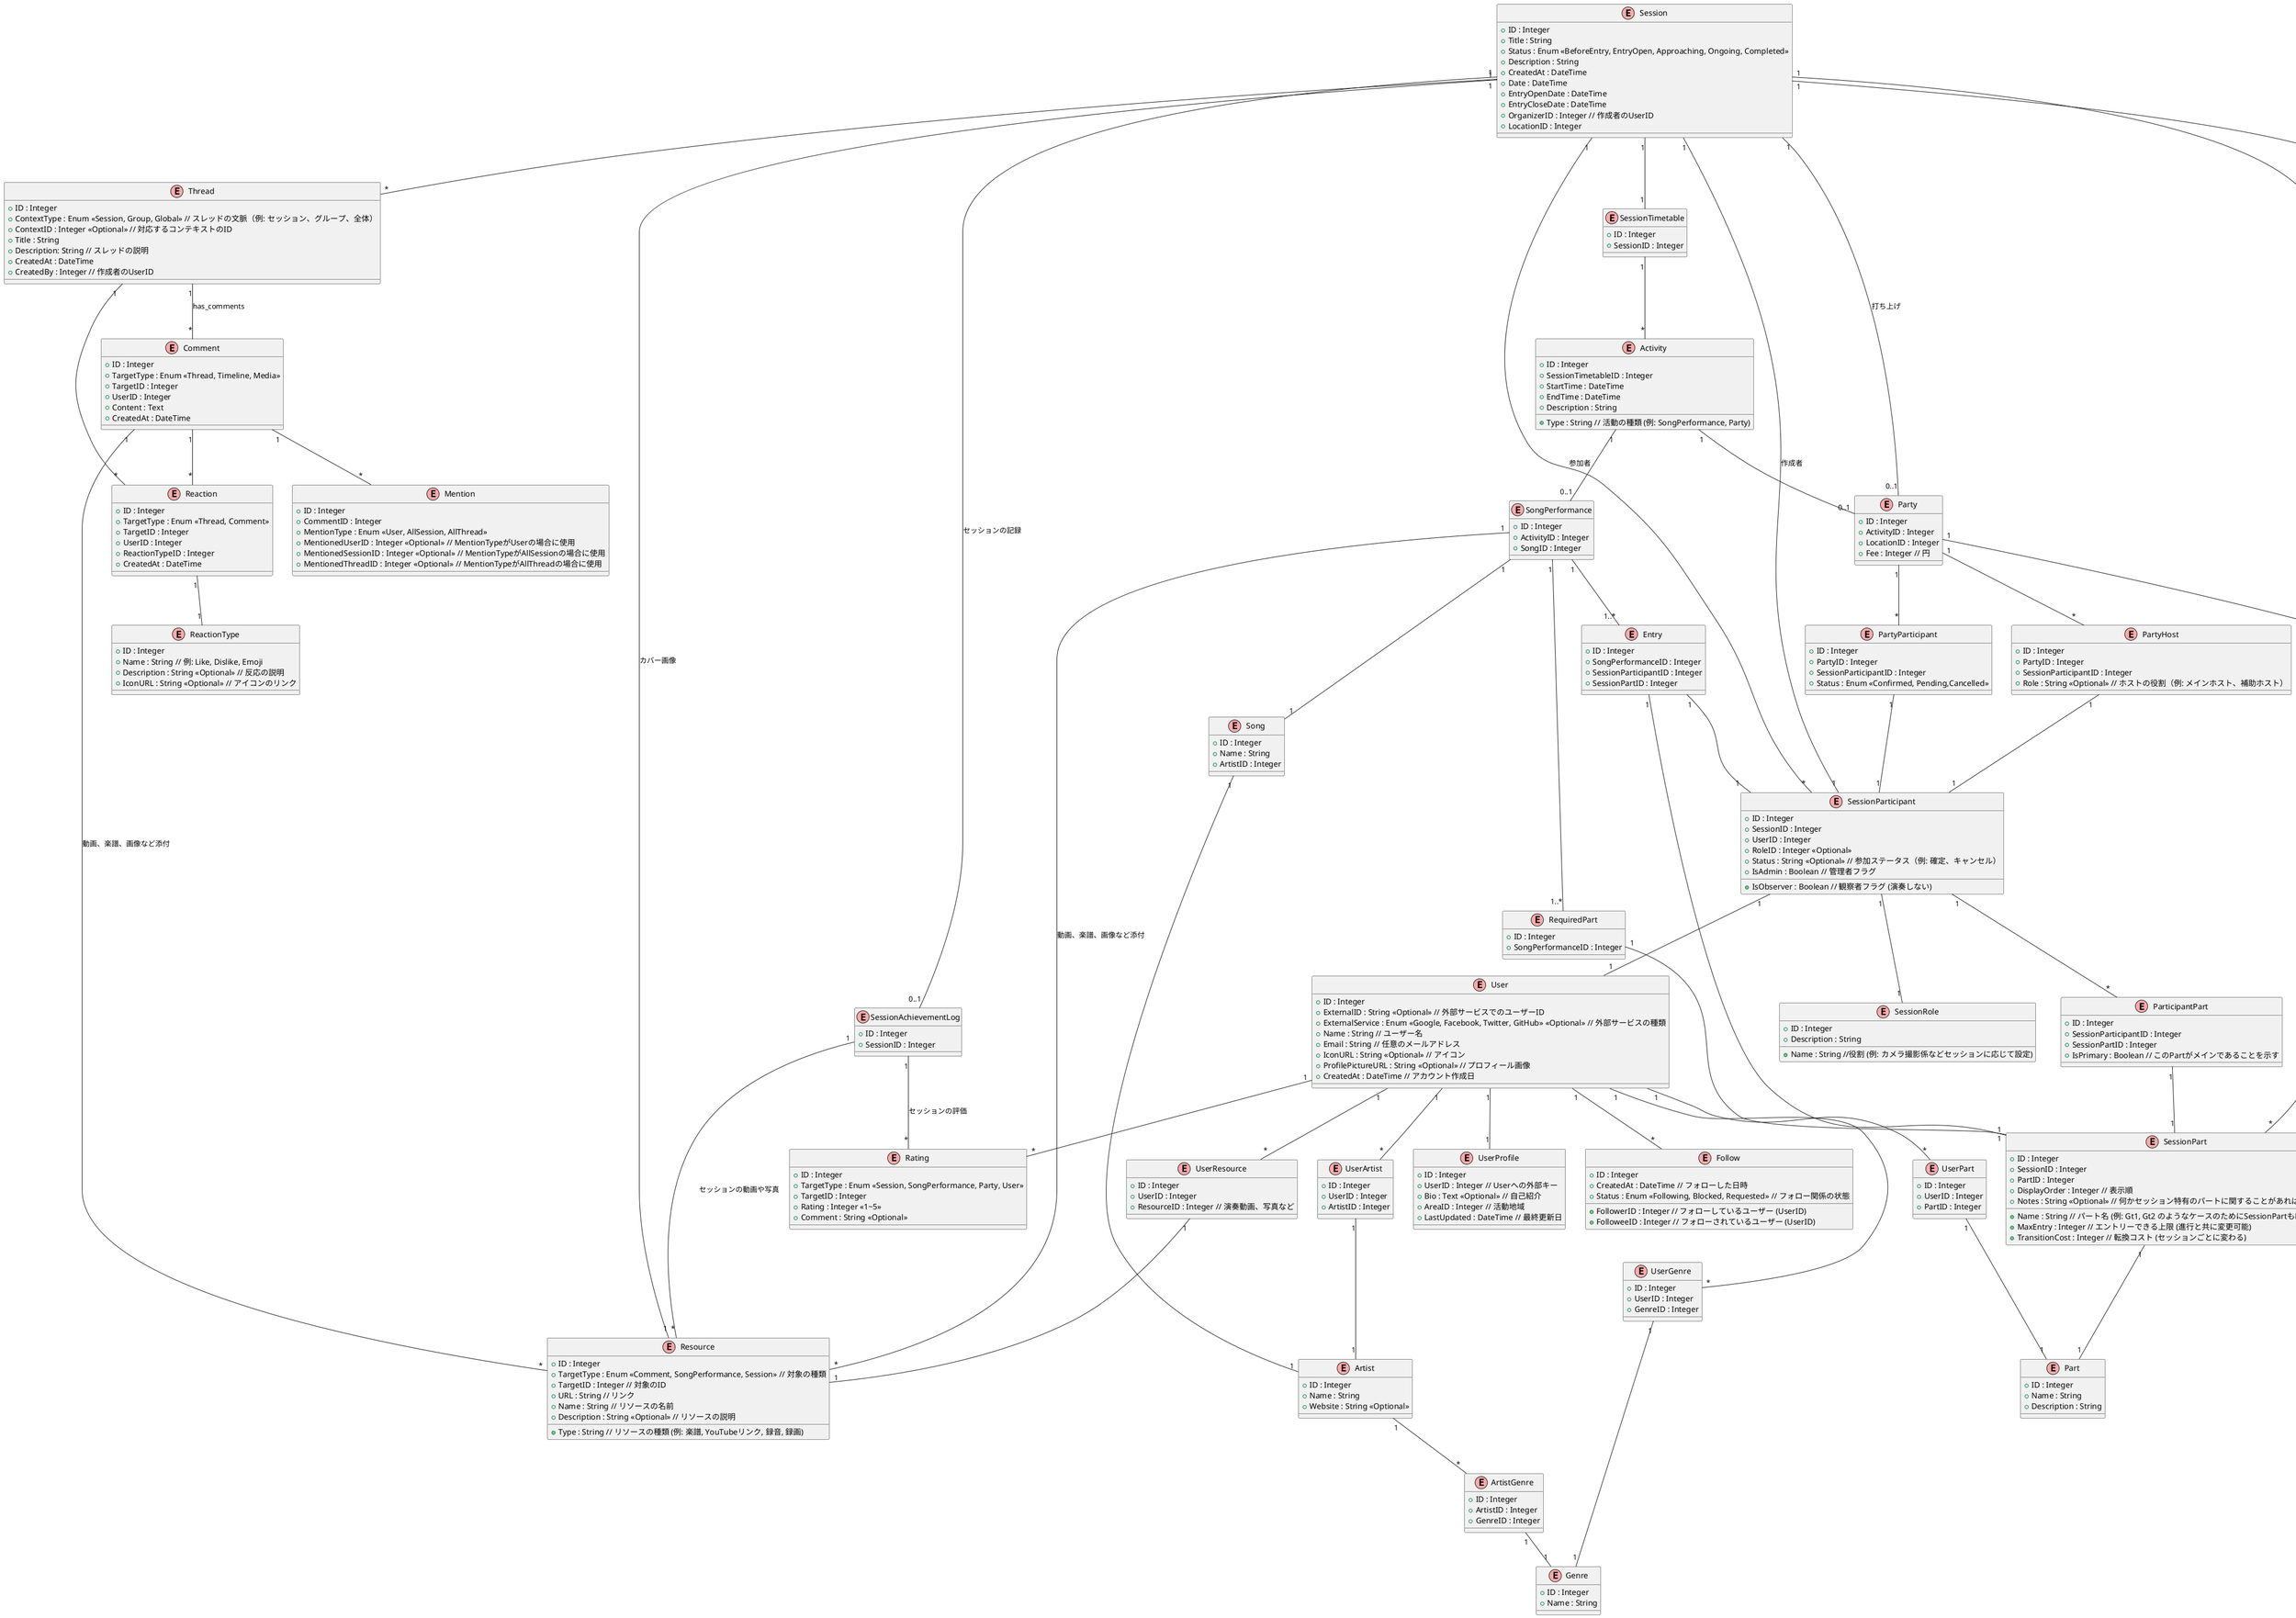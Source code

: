 @startuml SessionManagementERDiagram
!define ENTITY(x) class x << (E,#FFAAAA) >>

ENTITY(Session) {
  + ID : Integer
  + Title : String
  + Status : Enum <<BeforeEntry, EntryOpen, Approaching, Ongoing, Completed>>
  + Description : String
  + CreatedAt : DateTime  
  + Date : DateTime
  + EntryOpenDate : DateTime
  + EntryCloseDate : DateTime
  + OrganizerID : Integer // 作成者のUserID
  + LocationID : Integer
}

ENTITY(SessionAchievementLog) {
  + ID : Integer
  + SessionID : Integer
}

ENTITY(SessionParticipant) {
  + ID : Integer
  + SessionID : Integer
  + UserID : Integer
  + RoleID : Integer <<Optional>>
  + Status : String <<Optional>> // 参加ステータス（例: 確定、キャンセル）
  + IsAdmin : Boolean // 管理者フラグ
  + IsObserver : Boolean // 観察者フラグ (演奏しない)
}

ENTITY(SessionRole) {
  + ID : Integer
  + Name : String //役割 (例: カメラ撮影係などセッションに応じて設定)
  + Description : String
}

ENTITY(SessionTimetable) {
  + ID : Integer
  + SessionID : Integer
}

ENTITY(Activity) {
  + ID : Integer
  + SessionTimetableID : Integer
  + Type : String // 活動の種類 (例: SongPerformance, Party)
  + StartTime : DateTime
  + EndTime : DateTime
  + Description : String
}

ENTITY(SongPerformance) {
  + ID : Integer
  + ActivityID : Integer
  + SongID : Integer
}

ENTITY(Party) {
  + ID : Integer
  + ActivityID : Integer
  + LocationID : Integer
  + Fee : Integer // 円
}

ENTITY(Entry) {
  + ID : Integer
  + SongPerformanceID : Integer
  + SessionParticipantID : Integer
  + SessionPartID : Integer
}

ENTITY(SessionPart) {
  + ID : Integer
  + SessionID : Integer
  + Name : String // パート名 (例: Gt1, Gt2 のようなケースのためにSessionPartもNameを持つ)
  + PartID : Integer
  + DisplayOrder : Integer // 表示順
  + MaxEntry : Integer // エントリーできる上限 (進行と共に変更可能)
  + TransitionCost : Integer // 転換コスト (セッションごとに変わる)
  + Notes : String <<Optional>> // 何かセッション特有のパートに関することがあれば
}

ENTITY(RequiredPart) {
  + ID : Integer
  + SongPerformanceID : Integer
}

ENTITY(Part) {
  + ID : Integer
  + Name : String
  + Description : String
}

ENTITY(ParticipantPart) {
  + ID : Integer
  + SessionParticipantID : Integer
  + SessionPartID : Integer
  + IsPrimary : Boolean // このPartがメインであることを示す
}

ENTITY(Resource) {
  + ID : Integer
  + TargetType : Enum <<Comment, SongPerformance, Session>> // 対象の種類
  + TargetID : Integer // 対象のID
  + Type : String // リソースの種類 (例: 楽譜, YouTubeリンク, 録音, 録画)
  + URL : String // リンク
  + Name : String // リソースの名前
  + Description : String <<Optional>> // リソースの説明
}

ENTITY(Comment) {
  + ID : Integer
  + TargetType : Enum <<Thread, Timeline, Media>>
  + TargetID : Integer
  + UserID : Integer
  + Content : Text
  + CreatedAt : DateTime
}

ENTITY(Thread) {
  + ID : Integer
  + ContextType : Enum <<Session, Group, Global>> // スレッドの文脈（例: セッション、グループ、全体）
  + ContextID : Integer <<Optional>> // 対応するコンテキストのID
  + Title : String
  + Description: String // スレッドの説明
  + CreatedAt : DateTime 
  + CreatedBy : Integer // 作成者のUserID
}

ENTITY(Mention) {
  + ID : Integer
  + CommentID : Integer
  + MentionType : Enum <<User, AllSession, AllThread>>
  + MentionedUserID : Integer <<Optional>> // MentionTypeがUserの場合に使用
  + MentionedSessionID : Integer <<Optional>> // MentionTypeがAllSessionの場合に使用
  + MentionedThreadID : Integer <<Optional>> // MentionTypeがAllThreadの場合に使用
}

ENTITY(Reaction) {
  + ID : Integer
  + TargetType : Enum <<Thread, Comment>>
  + TargetID : Integer
  + UserID : Integer
  + ReactionTypeID : Integer
  + CreatedAt : DateTime
}

ENTITY(ReactionType) {
  + ID : Integer
  + Name : String // 例: Like, Dislike, Emoji
  + Description : String <<Optional>> // 反応の説明
  + IconURL : String <<Optional>> // アイコンのリンク
}

ENTITY(PartyHost) {
  + ID : Integer
  + PartyID : Integer
  + SessionParticipantID : Integer
  + Role : String <<Optional>> // ホストの役割（例: メインホスト、補助ホスト）
}

ENTITY(PartyParticipant) {
  + ID : Integer
  + PartyID : Integer
  + SessionParticipantID : Integer
  + Status : Enum <<Confirmed, Pending,Cancelled>> 
}

ENTITY(Location) {
  + ID : Integer
  + Name : String
  + GoogleMapsURL : String
  + AdditionalInfo : String
  + AreaID : Integer
}

ENTITY(Area) {
  + ID : Integer
  + Name : String // 都道府県名
  + PrefectureID : Integer <<1~47>>
}

ENTITY(Studio) {
  + ID : Integer
  + LocationID : Integer
}

ENTITY(StudioReview) {
  + ID : Integer
  + StudioID : Integer
  + UserID : Integer
  + Capacity : Integer
  + Price: Integer  
  + Rating : Integer <<1~5>>
  + Comment : String <<Optional>>
  + CreatedAt : DateTime
}

ENTITY(Rating) {
  + ID : Integer
  + TargetType : Enum <<Session, SongPerformance, Party, User>>
  + TargetID : Integer
  + Rating : Integer <<1~5>>
  + Comment : String <<Optional>>
}

' ==== Music Domain Entities ====
ENTITY(Song) {
  + ID : Integer
  + Name : String
  + ArtistID : Integer
}

ENTITY(Artist) {
  + ID : Integer
  + Name : String
  + Website : String <<Optional>>
}

ENTITY(ArtistGenre) {
  + ID : Integer
  + ArtistID : Integer
  + GenreID : Integer
}

ENTITY(Genre) {
  + ID : Integer
  + Name : String
}

' ==== User Domain Entities ====
ENTITY(User) {
  + ID : Integer
  + ExternalID : String <<Optional>> // 外部サービスでのユーザーID
  + ExternalService : Enum <<Google, Facebook, Twitter, GitHub>> <<Optional>> // 外部サービスの種類
  + Name : String // ユーザー名
  + Email : String // 任意のメールアドレス
  + IconURL : String <<Optional>> // アイコン
  + ProfilePictureURL : String <<Optional>> // プロフィール画像
  + CreatedAt : DateTime // アカウント作成日
}

ENTITY(UserProfile) {
  + ID : Integer
  + UserID : Integer // Userへの外部キー
  + Bio : Text <<Optional>> // 自己紹介
  + AreaID : Integer // 活動地域
  + LastUpdated : DateTime // 最終更新日
}

ENTITY(UserArtist){
  + ID : Integer
  + UserID : Integer
  + ArtistID : Integer
}

ENTITY(UserPart){
  + ID : Integer
  + UserID : Integer
  + PartID : Integer
}

ENTITY(UserGenre){
  + ID : Integer
  + UserID : Integer
  + GenreID : Integer
}

ENTITY(UserResource){
  + ID : Integer
  + UserID : Integer
  + ResourceID : Integer // 演奏動画、写真など
}

ENTITY(Follow) {
  + ID : Integer
  + FollowerID : Integer // フォローしているユーザー (UserID)
  + FolloweeID : Integer // フォローされているユーザー (UserID)
  + CreatedAt : DateTime // フォローした日時
  + Status : Enum <<Following, Blocked, Requested>> // フォロー関係の状態
}

' ==== Relation ====
Session "1" -- "1" SessionTimetable
Session "1" -- "1" Resource : カバー画像
Session "1" -- "1" Studio : 開催場所 (スタジオなど)
Session "1" -- "*" Thread
Session "1" -- "1" SessionParticipant : 作成者
Session "1" -- "*" SessionParticipant : 参加者
Session "1" -- "0..1" Party : 打ち上げ
Session "1" -- "0..1" SessionAchievementLog : セッションの記録
Session "1" -- "*" SessionPart : セッションの中で演奏されるパート
SessionAchievementLog "1" -- "*" Resource : セッションの動画や写真
SessionAchievementLog "1" -- "*" Rating : セッションの評価
SessionParticipant "1" -- "1" User
SessionParticipant "1" -- "*" ParticipantPart
SessionParticipant "1" -- "1" SessionRole
ParticipantPart "1" -- "1" SessionPart
SessionTimetable "1" -- "*" Activity
Activity "1" -- "0..1" SongPerformance
Activity "1" -- "0..1" Party
SongPerformance "1" -- "1..*" Entry
SongPerformance "1" -- "1..*" RequiredPart
RequiredPart "1" -- "1" SessionPart
Comment "1" -- "*" Resource : 動画、楽譜、画像など添付
SongPerformance "1" -- "*" Resource : 動画、楽譜、画像など添付
Party "1" -- "1" Location
Party "1" -- "*" PartyHost
PartyHost "1" -- "1" SessionParticipant
Party "1" -- "*" PartyParticipant
PartyParticipant "1" -- "1" SessionParticipant
Thread "1" -- "*" Comment : has_comments
Comment "1" -- "*" Mention
Comment "1" -- "*" Reaction
Thread "1" -- "*" Reaction
Reaction "1" -- "1" ReactionType
Location "1" -- "1" Area
Entry "1" -- "1" SessionParticipant
Entry "1" -- "1" SessionPart
SessionPart "1" -- "1" Part
SongPerformance "1" -- "1" Song
Song "1" -- "1" Artist
Artist "1" -- "*" ArtistGenre
ArtistGenre "1" -- "1" Genre
Studio "1" -- "1" Location
Studio "1" -- "*" StudioReview

User "1" -- "1" UserProfile
User "1" -- "*" UserArtist
User "1" -- "*" UserPart
User "1" -- "*" UserGenre
User "1" -- "*" UserResource
User "1" -- "*" Follow
User "1" -- "*" Rating
UserArtist "1" -- "1" Artist
UserPart "1" -- "1" Part
UserGenre "1" -- "1" Genre
UserResource "1" -- "1" Resource

@enduml
